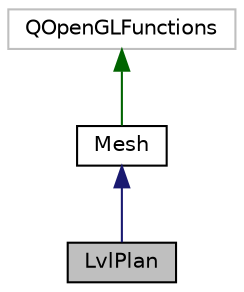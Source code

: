 digraph "LvlPlan"
{
  edge [fontname="Helvetica",fontsize="10",labelfontname="Helvetica",labelfontsize="10"];
  node [fontname="Helvetica",fontsize="10",shape=record];
  Node0 [label="LvlPlan",height=0.2,width=0.4,color="black", fillcolor="grey75", style="filled", fontcolor="black"];
  Node1 -> Node0 [dir="back",color="midnightblue",fontsize="10",style="solid",fontname="Helvetica"];
  Node1 [label="Mesh",height=0.2,width=0.4,color="black", fillcolor="white", style="filled",URL="$class_mesh.html",tooltip="Mesh is a class to handel a mesh to display it thanks to OpenGL. "];
  Node2 -> Node1 [dir="back",color="darkgreen",fontsize="10",style="solid",fontname="Helvetica"];
  Node2 [label="QOpenGLFunctions",height=0.2,width=0.4,color="grey75", fillcolor="white", style="filled"];
}
